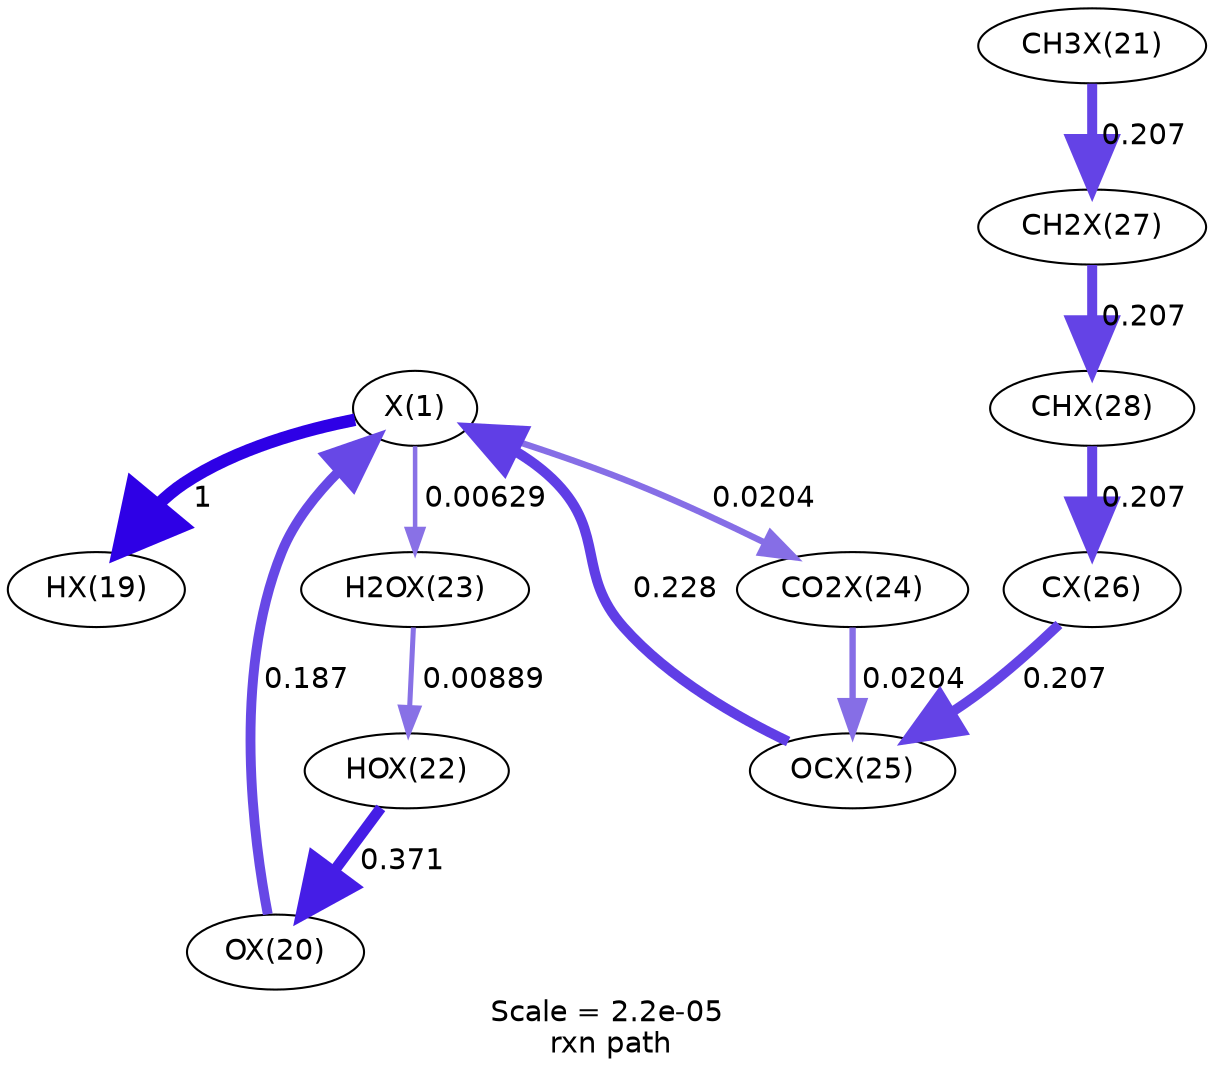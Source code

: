 digraph reaction_paths {
center=1;
s22 -> s23[fontname="Helvetica", penwidth=6, arrowsize=3, color="0.7, 1.5, 0.9"
, label=" 1"];
s24 -> s22[fontname="Helvetica", penwidth=4.73, arrowsize=2.37, color="0.7, 0.687, 0.9"
, label=" 0.187"];
s29 -> s22[fontname="Helvetica", penwidth=4.88, arrowsize=2.44, color="0.7, 0.728, 0.9"
, label=" 0.228"];
s22 -> s27[fontname="Helvetica", penwidth=2.17, arrowsize=1.09, color="0.7, 0.506, 0.9"
, label=" 0.00629"];
s22 -> s28[fontname="Helvetica", penwidth=3.06, arrowsize=1.53, color="0.7, 0.52, 0.9"
, label=" 0.0204"];
s26 -> s24[fontname="Helvetica", penwidth=5.25, arrowsize=2.63, color="0.7, 0.871, 0.9"
, label=" 0.371"];
s27 -> s26[fontname="Helvetica", penwidth=2.43, arrowsize=1.22, color="0.7, 0.509, 0.9"
, label=" 0.00889"];
s25 -> s31[fontname="Helvetica", penwidth=4.81, arrowsize=2.41, color="0.7, 0.707, 0.9"
, label=" 0.207"];
s31 -> s32[fontname="Helvetica", penwidth=4.81, arrowsize=2.41, color="0.7, 0.707, 0.9"
, label=" 0.207"];
s32 -> s30[fontname="Helvetica", penwidth=4.81, arrowsize=2.41, color="0.7, 0.707, 0.9"
, label=" 0.207"];
s30 -> s29[fontname="Helvetica", penwidth=4.81, arrowsize=2.41, color="0.7, 0.707, 0.9"
, label=" 0.207"];
s28 -> s29[fontname="Helvetica", penwidth=3.06, arrowsize=1.53, color="0.7, 0.52, 0.9"
, label=" 0.0204"];
s22 [ fontname="Helvetica", label="X(1)"];
s23 [ fontname="Helvetica", label="HX(19)"];
s24 [ fontname="Helvetica", label="OX(20)"];
s25 [ fontname="Helvetica", label="CH3X(21)"];
s26 [ fontname="Helvetica", label="HOX(22)"];
s27 [ fontname="Helvetica", label="H2OX(23)"];
s28 [ fontname="Helvetica", label="CO2X(24)"];
s29 [ fontname="Helvetica", label="OCX(25)"];
s30 [ fontname="Helvetica", label="CX(26)"];
s31 [ fontname="Helvetica", label="CH2X(27)"];
s32 [ fontname="Helvetica", label="CHX(28)"];
 label = "Scale = 2.2e-05\l rxn path";
 fontname = "Helvetica";
}
